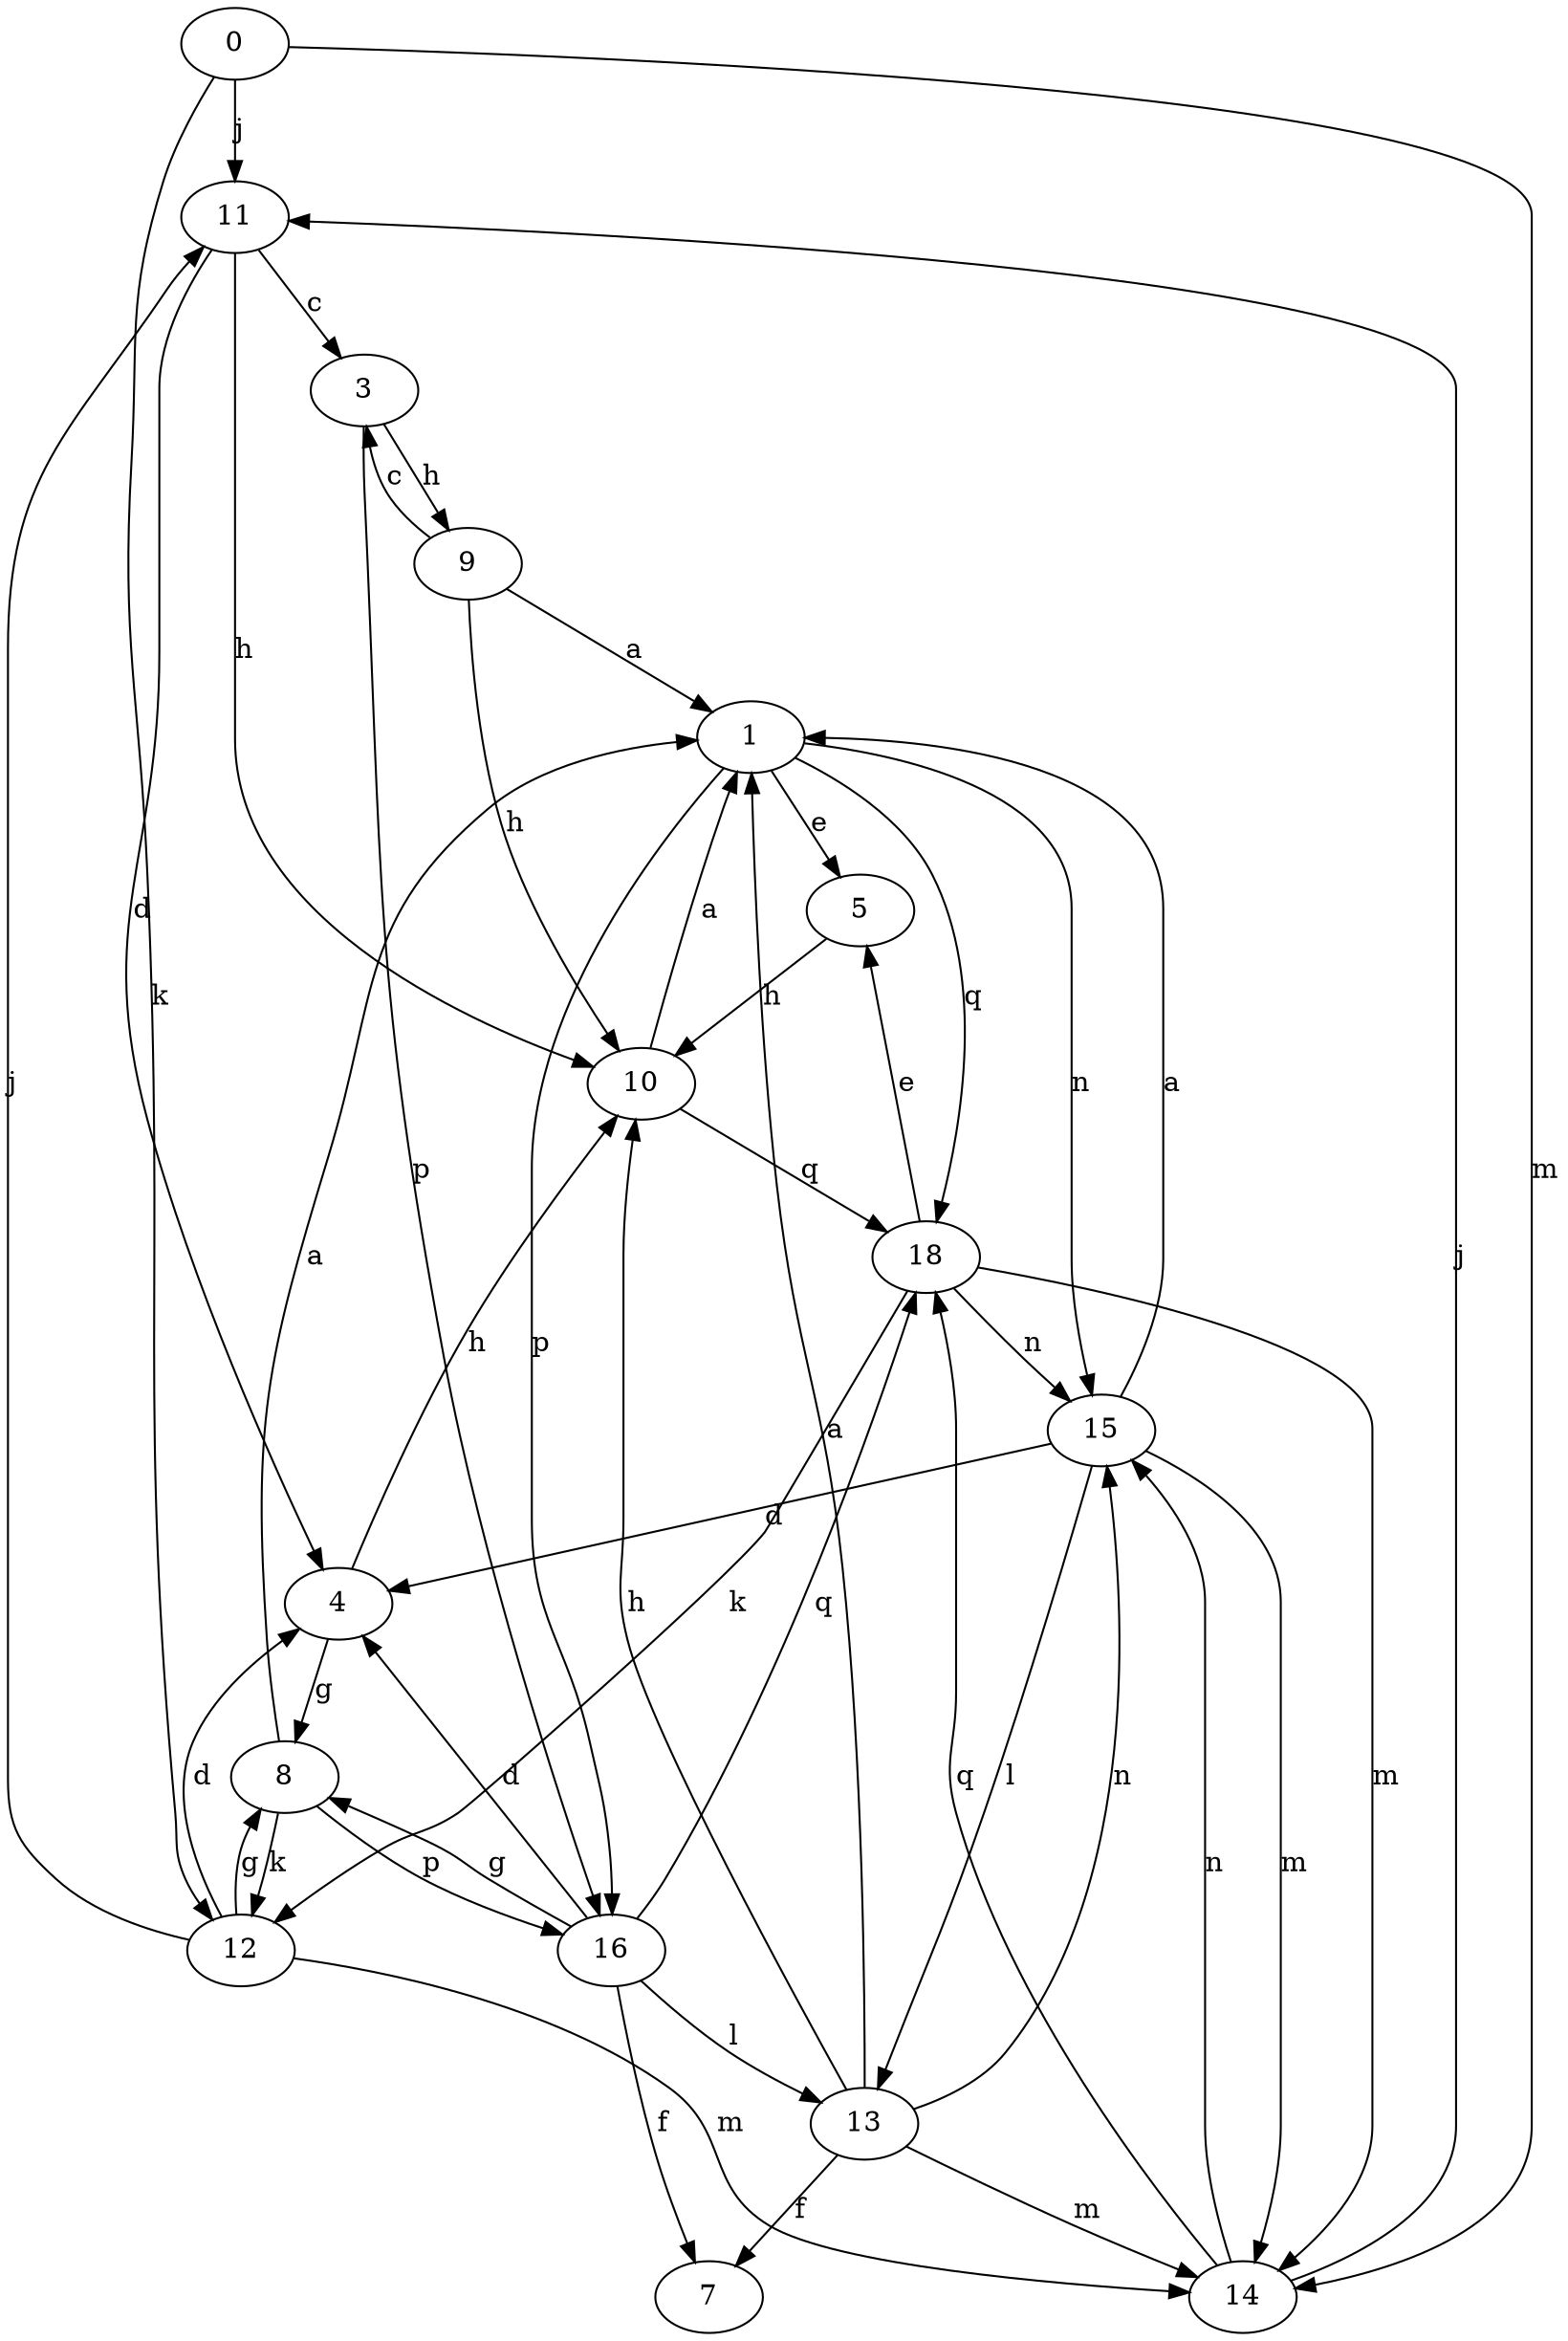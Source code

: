 strict digraph  {
0;
1;
3;
4;
5;
7;
8;
9;
10;
11;
12;
13;
14;
15;
16;
18;
0 -> 11  [label=j];
0 -> 12  [label=k];
0 -> 14  [label=m];
1 -> 5  [label=e];
1 -> 15  [label=n];
1 -> 16  [label=p];
1 -> 18  [label=q];
3 -> 9  [label=h];
3 -> 16  [label=p];
4 -> 8  [label=g];
4 -> 10  [label=h];
5 -> 10  [label=h];
8 -> 1  [label=a];
8 -> 12  [label=k];
8 -> 16  [label=p];
9 -> 1  [label=a];
9 -> 3  [label=c];
9 -> 10  [label=h];
10 -> 1  [label=a];
10 -> 18  [label=q];
11 -> 3  [label=c];
11 -> 4  [label=d];
11 -> 10  [label=h];
12 -> 4  [label=d];
12 -> 8  [label=g];
12 -> 11  [label=j];
12 -> 14  [label=m];
13 -> 1  [label=a];
13 -> 7  [label=f];
13 -> 10  [label=h];
13 -> 14  [label=m];
13 -> 15  [label=n];
14 -> 11  [label=j];
14 -> 15  [label=n];
14 -> 18  [label=q];
15 -> 1  [label=a];
15 -> 4  [label=d];
15 -> 13  [label=l];
15 -> 14  [label=m];
16 -> 4  [label=d];
16 -> 7  [label=f];
16 -> 8  [label=g];
16 -> 13  [label=l];
16 -> 18  [label=q];
18 -> 5  [label=e];
18 -> 12  [label=k];
18 -> 14  [label=m];
18 -> 15  [label=n];
}
